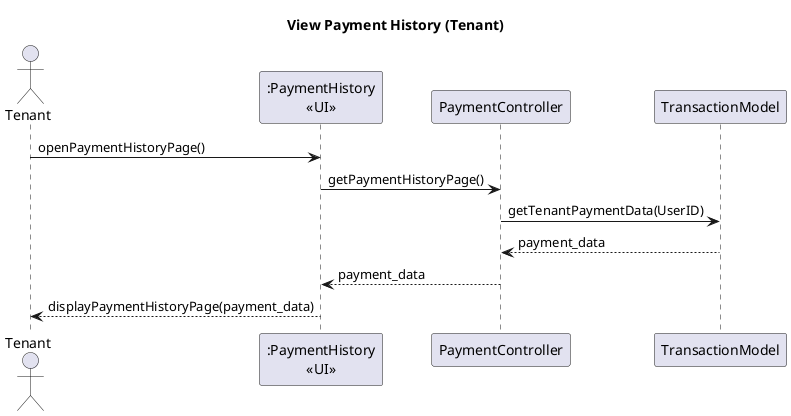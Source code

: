 @startuml
title View Payment History (Tenant)
actor "Tenant" as act
participant ":PaymentHistory\n<<UI>>" as view
participant PaymentController as ctrl
participant TransactionModel as tm

act -> view : openPaymentHistoryPage()
view -> ctrl : getPaymentHistoryPage()
ctrl -> tm : getTenantPaymentData(UserID)
ctrl <-- tm : payment_data
view <-- ctrl : payment_data
act <-- view : displayPaymentHistoryPage(payment_data) 

@enduml
